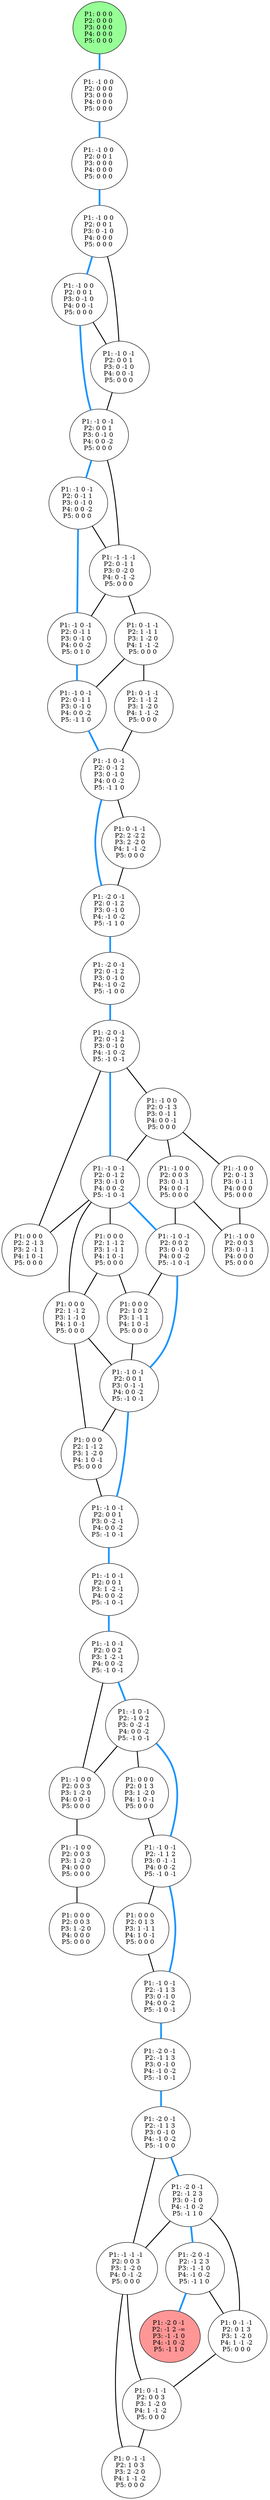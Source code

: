 graph G {
color = "black"
0 [label = "P1: 0 0 0 
P2: 0 0 0 
P3: 0 0 0 
P4: 0 0 0 
P5: 0 0 0 
",  style="filled", fillcolor = "#96FF96"];
1 [label = "P1: -1 0 0 
P2: 0 0 0 
P3: 0 0 0 
P4: 0 0 0 
P5: 0 0 0 
"];
2 [label = "P1: -1 0 0 
P2: 0 0 1 
P3: 0 0 0 
P4: 0 0 0 
P5: 0 0 0 
"];
3 [label = "P1: -1 0 0 
P2: 0 0 1 
P3: 0 -1 0 
P4: 0 0 0 
P5: 0 0 0 
"];
4 [label = "P1: -1 0 0 
P2: 0 0 1 
P3: 0 -1 0 
P4: 0 0 -1 
P5: 0 0 0 
"];
5 [label = "P1: -1 0 -1 
P2: 0 0 1 
P3: 0 -1 0 
P4: 0 0 -1 
P5: 0 0 0 
"];
6 [label = "P1: -1 0 -1 
P2: 0 0 1 
P3: 0 -1 0 
P4: 0 0 -2 
P5: 0 0 0 
"];
7 [label = "P1: -1 0 -1 
P2: 0 -1 1 
P3: 0 -1 0 
P4: 0 0 -2 
P5: 0 0 0 
"];
8 [label = "P1: -1 -1 -1 
P2: 0 -1 1 
P3: 0 -2 0 
P4: 0 -1 -2 
P5: 0 0 0 
"];
9 [label = "P1: -1 0 -1 
P2: 0 -1 1 
P3: 0 -1 0 
P4: 0 0 -2 
P5: 0 1 0 
"];
10 [label = "P1: 0 -1 -1 
P2: 1 -1 1 
P3: 1 -2 0 
P4: 1 -1 -2 
P5: 0 0 0 
"];
11 [label = "P1: -1 0 -1 
P2: 0 -1 1 
P3: 0 -1 0 
P4: 0 0 -2 
P5: -1 1 0 
"];
12 [label = "P1: 0 -1 -1 
P2: 1 -1 2 
P3: 1 -2 0 
P4: 1 -1 -2 
P5: 0 0 0 
"];
13 [label = "P1: -1 0 -1 
P2: 0 -1 2 
P3: 0 -1 0 
P4: 0 0 -2 
P5: -1 1 0 
"];
14 [label = "P1: 0 -1 -1 
P2: 2 -2 2 
P3: 2 -2 0 
P4: 1 -1 -2 
P5: 0 0 0 
"];
15 [label = "P1: -2 0 -1 
P2: 0 -1 2 
P3: 0 -1 0 
P4: -1 0 -2 
P5: -1 1 0 
"];
16 [label = "P1: -2 0 -1 
P2: 0 -1 2 
P3: 0 -1 0 
P4: -1 0 -2 
P5: -1 0 0 
"];
17 [label = "P1: -2 0 -1 
P2: 0 -1 2 
P3: 0 -1 0 
P4: -1 0 -2 
P5: -1 0 -1 
"];
18 [label = "P1: -1 0 0 
P2: 0 -1 3 
P3: 0 -1 1 
P4: 0 0 -1 
P5: 0 0 0 
"];
19 [label = "P1: -1 0 -1 
P2: 0 -1 2 
P3: 0 -1 0 
P4: 0 0 -2 
P5: -1 0 -1 
"];
20 [label = "P1: 0 0 0 
P2: 2 -1 3 
P3: 2 -1 1 
P4: 1 0 -1 
P5: 0 0 0 
"];
21 [label = "P1: -1 0 0 
P2: 0 0 3 
P3: 0 -1 1 
P4: 0 0 -1 
P5: 0 0 0 
"];
22 [label = "P1: -1 0 0 
P2: 0 -1 3 
P3: 0 -1 1 
P4: 0 0 0 
P5: 0 0 0 
"];
23 [label = "P1: -1 0 -1 
P2: 0 0 2 
P3: 0 -1 0 
P4: 0 0 -2 
P5: -1 0 -1 
"];
24 [label = "P1: 0 0 0 
P2: 1 -1 2 
P3: 1 -1 1 
P4: 1 0 -1 
P5: 0 0 0 
"];
25 [label = "P1: 0 0 0 
P2: 1 -1 2 
P3: 1 -1 0 
P4: 1 0 -1 
P5: 0 0 0 
"];
26 [label = "P1: -1 0 0 
P2: 0 0 3 
P3: 0 -1 1 
P4: 0 0 0 
P5: 0 0 0 
"];
27 [label = "P1: 0 0 0 
P2: 1 0 2 
P3: 1 -1 1 
P4: 1 0 -1 
P5: 0 0 0 
"];
28 [label = "P1: -1 0 -1 
P2: 0 0 1 
P3: 0 -1 -1 
P4: 0 0 -2 
P5: -1 0 -1 
"];
29 [label = "P1: 0 0 0 
P2: 1 -1 2 
P3: 1 -2 0 
P4: 1 0 -1 
P5: 0 0 0 
"];
30 [label = "P1: -1 0 -1 
P2: 0 0 1 
P3: 0 -2 -1 
P4: 0 0 -2 
P5: -1 0 -1 
"];
31 [label = "P1: -1 0 -1 
P2: 0 0 1 
P3: 1 -2 -1 
P4: 0 0 -2 
P5: -1 0 -1 
"];
32 [label = "P1: -1 0 -1 
P2: 0 0 2 
P3: 1 -2 -1 
P4: 0 0 -2 
P5: -1 0 -1 
"];
33 [label = "P1: -1 0 -1 
P2: -1 0 2 
P3: 0 -2 -1 
P4: 0 0 -2 
P5: -1 0 -1 
"];
34 [label = "P1: -1 0 0 
P2: 0 0 3 
P3: 1 -2 0 
P4: 0 0 -1 
P5: 0 0 0 
"];
35 [label = "P1: 0 0 0 
P2: 0 1 3 
P3: 1 -2 0 
P4: 1 0 -1 
P5: 0 0 0 
"];
36 [label = "P1: -1 0 -1 
P2: -1 1 2 
P3: 0 -1 -1 
P4: 0 0 -2 
P5: -1 0 -1 
"];
37 [label = "P1: -1 0 0 
P2: 0 0 3 
P3: 1 -2 0 
P4: 0 0 0 
P5: 0 0 0 
"];
38 [label = "P1: 0 0 0 
P2: 0 1 3 
P3: 1 -1 1 
P4: 1 0 -1 
P5: 0 0 0 
"];
39 [label = "P1: -1 0 -1 
P2: -1 1 3 
P3: 0 -1 0 
P4: 0 0 -2 
P5: -1 0 -1 
"];
40 [label = "P1: 0 0 0 
P2: 0 0 3 
P3: 1 -2 0 
P4: 0 0 0 
P5: 0 0 0 
"];
41 [label = "P1: -2 0 -1 
P2: -1 1 3 
P3: 0 -1 0 
P4: -1 0 -2 
P5: -1 0 -1 
"];
42 [label = "P1: -2 0 -1 
P2: -1 1 3 
P3: 0 -1 0 
P4: -1 0 -2 
P5: -1 0 0 
"];
43 [label = "P1: -2 0 -1 
P2: -1 2 3 
P3: 0 -1 0 
P4: -1 0 -2 
P5: -1 1 0 
"];
44 [label = "P1: -1 -1 -1 
P2: 0 0 3 
P3: 1 -2 0 
P4: 0 -1 -2 
P5: 0 0 0 
"];
45 [label = "P1: -2 0 -1 
P2: -1 2 3 
P3: -1 -1 0 
P4: -1 0 -2 
P5: -1 1 0 
"];
4545 [label = "P1: -2 0 -1 
P2: -1 2 -∞ 
P3: -1 -1 0 
P4: -1 0 -2 
P5: -1 1 0 
",  style="filled", fillcolor = "#FF9696"];
46 [label = "P1: 0 -1 -1 
P2: 0 1 3 
P3: 1 -2 0 
P4: 1 -1 -2 
P5: 0 0 0 
"];
47 [label = "P1: 0 -1 -1 
P2: 0 0 3 
P3: 1 -2 0 
P4: 1 -1 -2 
P5: 0 0 0 
"];
48 [label = "P1: 0 -1 -1 
P2: 1 0 3 
P3: 2 -2 0 
P4: 1 -1 -2 
P5: 0 0 0 
"];
edge [style=bold];
0 -- 1 [color="#1E96FF", penwidth=4.0];

1 -- 2 [color="#1E96FF", penwidth=4.0];

2 -- 3 [color="#1E96FF", penwidth=4.0];

3 -- 4 [color="#1E96FF", penwidth=4.0];
3 -- 5 [color=black];

4 -- 5 [color=black];
4 -- 6 [color="#1E96FF", penwidth=4.0];

5 -- 6 [color=black];

6 -- 7 [color="#1E96FF", penwidth=4.0];
6 -- 8 [color=black];

7 -- 8 [color=black];
7 -- 9 [color="#1E96FF", penwidth=4.0];

8 -- 9 [color=black];
8 -- 10 [color=black];

9 -- 11 [color="#1E96FF", penwidth=4.0];

10 -- 11 [color=black];
10 -- 12 [color=black];

11 -- 13 [color="#1E96FF", penwidth=4.0];

12 -- 13 [color=black];

13 -- 14 [color=black];
13 -- 15 [color="#1E96FF", penwidth=4.0];

14 -- 15 [color=black];

15 -- 16 [color="#1E96FF", penwidth=4.0];

16 -- 17 [color="#1E96FF", penwidth=4.0];

17 -- 18 [color=black];
17 -- 19 [color="#1E96FF", penwidth=4.0];
17 -- 20 [color=black];

18 -- 21 [color=black];
18 -- 22 [color=black];
18 -- 19 [color=black];

19 -- 23 [color="#1E96FF", penwidth=4.0];
19 -- 24 [color=black];
19 -- 20 [color=black];
19 -- 25 [color=black];


21 -- 26 [color=black];
21 -- 23 [color=black];

22 -- 26 [color=black];

23 -- 27 [color=black];
23 -- 28 [color="#1E96FF", penwidth=4.0];

24 -- 27 [color=black];
24 -- 25 [color=black];

25 -- 28 [color=black];
25 -- 29 [color=black];


27 -- 28 [color=black];

28 -- 30 [color="#1E96FF", penwidth=4.0];
28 -- 29 [color=black];

29 -- 30 [color=black];

30 -- 31 [color="#1E96FF", penwidth=4.0];

31 -- 32 [color="#1E96FF", penwidth=4.0];

32 -- 33 [color="#1E96FF", penwidth=4.0];
32 -- 34 [color=black];

33 -- 35 [color=black];
33 -- 36 [color="#1E96FF", penwidth=4.0];
33 -- 34 [color=black];

34 -- 37 [color=black];

35 -- 36 [color=black];

36 -- 38 [color=black];
36 -- 39 [color="#1E96FF", penwidth=4.0];

37 -- 40 [color=black];

38 -- 39 [color=black];

39 -- 41 [color="#1E96FF", penwidth=4.0];


41 -- 42 [color="#1E96FF", penwidth=4.0];

42 -- 43 [color="#1E96FF", penwidth=4.0];
42 -- 44 [color=black];

43 -- 44 [color=black];
43 -- 45 [color="#1E96FF", penwidth=4.0];
43 -- 46 [color=black];

44 -- 47 [color=black];
44 -- 48 [color=black];

45 -- 46 [color=black];

45 -- 4545 [color="#1E96FF", penwidth=4.0];
46 -- 47 [color=black];

47 -- 48 [color=black];


}
